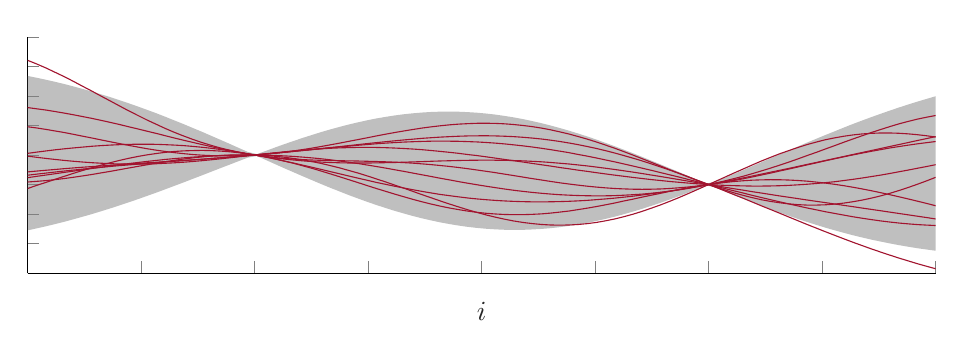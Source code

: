 % This file was created by matlab2tikz.
%
%The latest updates can be retrieved from
%  http://www.mathworks.com/matlabcentral/fileexchange/22022-matlab2tikz-matlab2tikz
%where you can also make suggestions and rate matlab2tikz.
%
\definecolor{mycolor1}{rgb}{0.635,0.078,0.184}%
%
\begin{tikzpicture}[%
trim axis left,
trim axis right
]

\begin{axis}[%
width=0.951\linewidth,
height=3cm,
at={(0\linewidth,0cm)},
scale only axis,
xmin=0,
xmax=4,
xtick={0,0.5,1,1.5,2,2.5,3,3.5,4},
xticklabels={{}},
xlabel style={font=\color{white!15!black}},
xlabel={$i$},
ymin=-2,
ymax=2,
ytick={-2,-1.5,-1,-0.5,0,0.5,1,1.5,2},
yticklabels={{}},
ylabel style={font=\color{white!15!black}},
ylabel={$x(i)$},
axis background/.style={fill=white},
axis x line*=bottom,
axis y line*=left
]

\addplot[area legend, draw=none, fill=gray, fill opacity=0.5, forget plot]
table[row sep=crcr] {%
x	y\\
0	1.339\\
0.04	1.308\\
0.081	1.274\\
0.121	1.239\\
0.162	1.201\\
0.202	1.161\\
0.242	1.119\\
0.283	1.075\\
0.323	1.028\\
0.364	0.98\\
0.404	0.929\\
0.444	0.877\\
0.485	0.822\\
0.525	0.766\\
0.566	0.708\\
0.606	0.648\\
0.646	0.586\\
0.687	0.523\\
0.727	0.458\\
0.768	0.393\\
0.808	0.326\\
0.848	0.259\\
0.889	0.19\\
0.929	0.121\\
0.97	0.052\\
1.01	0.015\\
1.051	0.072\\
1.091	0.129\\
1.131	0.184\\
1.172	0.238\\
1.212	0.29\\
1.253	0.34\\
1.293	0.388\\
1.333	0.433\\
1.374	0.476\\
1.414	0.516\\
1.455	0.553\\
1.495	0.587\\
1.535	0.618\\
1.576	0.645\\
1.616	0.669\\
1.657	0.69\\
1.697	0.706\\
1.737	0.719\\
1.778	0.729\\
1.818	0.734\\
1.859	0.735\\
1.899	0.733\\
1.939	0.726\\
1.98	0.716\\
2.02	0.702\\
2.061	0.684\\
2.101	0.662\\
2.141	0.637\\
2.182	0.608\\
2.222	0.575\\
2.263	0.539\\
2.303	0.5\\
2.343	0.458\\
2.384	0.413\\
2.424	0.365\\
2.465	0.314\\
2.505	0.262\\
2.545	0.206\\
2.586	0.149\\
2.626	0.09\\
2.667	0.03\\
2.707	-0.032\\
2.747	-0.095\\
2.788	-0.159\\
2.828	-0.223\\
2.869	-0.288\\
2.909	-0.353\\
2.949	-0.419\\
2.99	-0.484\\
3.03	-0.452\\
3.071	-0.388\\
3.111	-0.322\\
3.152	-0.256\\
3.192	-0.189\\
3.232	-0.122\\
3.273	-0.055\\
3.313	0.012\\
3.354	0.079\\
3.394	0.145\\
3.434	0.211\\
3.475	0.276\\
3.515	0.34\\
3.556	0.403\\
3.596	0.465\\
3.636	0.526\\
3.677	0.585\\
3.717	0.642\\
3.758	0.698\\
3.798	0.752\\
3.838	0.804\\
3.879	0.855\\
3.919	0.903\\
3.96	0.95\\
4	0.995\\
4	-1.621\\
3.96	-1.6\\
3.919	-1.578\\
3.879	-1.553\\
3.838	-1.526\\
3.798	-1.497\\
3.758	-1.466\\
3.717	-1.433\\
3.677	-1.397\\
3.636	-1.359\\
3.596	-1.318\\
3.556	-1.276\\
3.515	-1.231\\
3.475	-1.184\\
3.434	-1.134\\
3.394	-1.083\\
3.354	-1.03\\
3.313	-0.975\\
3.273	-0.918\\
3.232	-0.859\\
3.192	-0.799\\
3.152	-0.738\\
3.111	-0.676\\
3.071	-0.613\\
3.03	-0.548\\
2.99	-0.516\\
2.949	-0.578\\
2.909	-0.638\\
2.869	-0.697\\
2.828	-0.754\\
2.788	-0.809\\
2.747	-0.861\\
2.707	-0.911\\
2.667	-0.958\\
2.626	-1.003\\
2.586	-1.044\\
2.545	-1.082\\
2.505	-1.117\\
2.465	-1.149\\
2.424	-1.177\\
2.384	-1.201\\
2.343	-1.222\\
2.303	-1.239\\
2.263	-1.252\\
2.222	-1.261\\
2.182	-1.267\\
2.141	-1.268\\
2.101	-1.266\\
2.061	-1.259\\
2.02	-1.249\\
1.98	-1.235\\
1.939	-1.217\\
1.899	-1.195\\
1.859	-1.17\\
1.818	-1.141\\
1.778	-1.108\\
1.737	-1.072\\
1.697	-1.033\\
1.657	-0.99\\
1.616	-0.945\\
1.576	-0.896\\
1.535	-0.845\\
1.495	-0.792\\
1.455	-0.736\\
1.414	-0.678\\
1.374	-0.617\\
1.333	-0.555\\
1.293	-0.492\\
1.253	-0.427\\
1.212	-0.36\\
1.172	-0.293\\
1.131	-0.225\\
1.091	-0.156\\
1.051	-0.087\\
1.01	-0.017\\
0.97	-0.044\\
0.929	-0.104\\
0.889	-0.164\\
0.848	-0.224\\
0.808	-0.284\\
0.768	-0.344\\
0.727	-0.404\\
0.687	-0.464\\
0.646	-0.523\\
0.606	-0.581\\
0.566	-0.638\\
0.525	-0.694\\
0.485	-0.749\\
0.444	-0.802\\
0.404	-0.854\\
0.364	-0.904\\
0.323	-0.953\\
0.283	-1.0\\
0.242	-1.045\\
0.202	-1.088\\
0.162	-1.13\\
0.121	-1.169\\
0.081	-1.207\\
0.04	-1.242\\
0	-1.276\\
}--cycle;
\addplot [color=mycolor1, forget plot]
  table[row sep=crcr]{%
0	0.478\\
0.04	0.458\\
0.081	0.433\\
0.121	0.407\\
0.162	0.38\\
0.202	0.35\\
0.242	0.319\\
0.283	0.288\\
0.323	0.256\\
0.364	0.224\\
0.404	0.194\\
0.444	0.164\\
0.485	0.135\\
0.525	0.107\\
0.566	0.082\\
0.606	0.06\\
0.646	0.04\\
0.687	0.023\\
0.727	0.008\\
0.768	-0.003\\
0.808	-0.01\\
0.848	-0.014\\
0.889	-0.016\\
0.929	-0.012\\
0.97	-0.006\\
1.01	0.003\\
1.051	0.015\\
1.091	0.03\\
1.131	0.048\\
1.172	0.069\\
1.212	0.092\\
1.253	0.117\\
1.293	0.144\\
1.333	0.172\\
1.374	0.201\\
1.414	0.231\\
1.455	0.261\\
1.495	0.291\\
1.535	0.322\\
1.576	0.352\\
1.616	0.38\\
1.657	0.407\\
1.697	0.432\\
1.737	0.456\\
1.778	0.477\\
1.818	0.495\\
1.859	0.511\\
1.899	0.523\\
1.939	0.531\\
1.98	0.537\\
2.02	0.538\\
2.061	0.535\\
2.101	0.528\\
2.141	0.516\\
2.182	0.5\\
2.222	0.481\\
2.263	0.456\\
2.303	0.427\\
2.343	0.393\\
2.384	0.356\\
2.424	0.314\\
2.465	0.269\\
2.505	0.221\\
2.545	0.169\\
2.586	0.115\\
2.626	0.058\\
2.667	-0.002\\
2.707	-0.062\\
2.747	-0.123\\
2.788	-0.186\\
2.828	-0.248\\
2.869	-0.31\\
2.909	-0.37\\
2.949	-0.429\\
2.99	-0.486\\
3.03	-0.54\\
3.071	-0.592\\
3.111	-0.64\\
3.152	-0.683\\
3.192	-0.722\\
3.232	-0.757\\
3.273	-0.786\\
3.313	-0.809\\
3.354	-0.828\\
3.394	-0.841\\
3.434	-0.848\\
3.475	-0.848\\
3.515	-0.843\\
3.556	-0.831\\
3.596	-0.814\\
3.636	-0.791\\
3.677	-0.763\\
3.717	-0.73\\
3.758	-0.692\\
3.798	-0.649\\
3.838	-0.602\\
3.879	-0.55\\
3.919	-0.496\\
3.96	-0.438\\
4	-0.378\\
};
\addplot [color=mycolor1, forget plot]
  table[row sep=crcr]{%
0	1.603\\
0.04	1.541\\
0.081	1.473\\
0.121	1.4\\
0.162	1.325\\
0.202	1.246\\
0.242	1.164\\
0.283	1.082\\
0.323	0.998\\
0.364	0.915\\
0.404	0.832\\
0.444	0.75\\
0.485	0.671\\
0.525	0.594\\
0.566	0.521\\
0.606	0.45\\
0.646	0.384\\
0.687	0.322\\
0.727	0.265\\
0.768	0.211\\
0.808	0.164\\
0.848	0.12\\
0.889	0.082\\
0.929	0.048\\
0.97	0.019\\
1.01	-0.006\\
1.051	-0.026\\
1.091	-0.044\\
1.131	-0.059\\
1.172	-0.07\\
1.212	-0.078\\
1.253	-0.085\\
1.293	-0.09\\
1.333	-0.094\\
1.374	-0.097\\
1.414	-0.099\\
1.455	-0.102\\
1.495	-0.106\\
1.535	-0.11\\
1.576	-0.115\\
1.616	-0.121\\
1.657	-0.129\\
1.697	-0.138\\
1.737	-0.15\\
1.778	-0.163\\
1.818	-0.178\\
1.859	-0.194\\
1.899	-0.212\\
1.939	-0.232\\
1.98	-0.254\\
2.02	-0.276\\
2.061	-0.299\\
2.101	-0.324\\
2.141	-0.348\\
2.182	-0.374\\
2.222	-0.399\\
2.263	-0.423\\
2.303	-0.447\\
2.343	-0.47\\
2.384	-0.491\\
2.424	-0.51\\
2.465	-0.528\\
2.505	-0.543\\
2.545	-0.556\\
2.586	-0.567\\
2.626	-0.574\\
2.667	-0.579\\
2.707	-0.581\\
2.747	-0.579\\
2.788	-0.575\\
2.828	-0.567\\
2.869	-0.555\\
2.909	-0.542\\
2.949	-0.526\\
2.99	-0.505\\
3.03	-0.484\\
3.071	-0.458\\
3.111	-0.431\\
3.152	-0.403\\
3.192	-0.372\\
3.232	-0.339\\
3.273	-0.306\\
3.313	-0.271\\
3.354	-0.237\\
3.394	-0.202\\
3.434	-0.167\\
3.475	-0.132\\
3.515	-0.097\\
3.556	-0.063\\
3.596	-0.03\\
3.636	0.002\\
3.677	0.033\\
3.717	0.063\\
3.758	0.091\\
3.798	0.119\\
3.838	0.143\\
3.879	0.167\\
3.919	0.189\\
3.96	0.209\\
4	0.228\\
};
\addplot [color=mycolor1, forget plot]
  table[row sep=crcr]{%
0	-0.457\\
0.04	-0.446\\
0.081	-0.433\\
0.121	-0.417\\
0.162	-0.398\\
0.202	-0.377\\
0.242	-0.354\\
0.283	-0.33\\
0.323	-0.303\\
0.364	-0.277\\
0.404	-0.249\\
0.444	-0.221\\
0.485	-0.193\\
0.525	-0.166\\
0.566	-0.139\\
0.606	-0.114\\
0.646	-0.09\\
0.687	-0.068\\
0.727	-0.049\\
0.768	-0.032\\
0.808	-0.018\\
0.848	-0.008\\
0.889	-0.001\\
0.929	0.003\\
0.97	0.002\\
1.01	-0.002\\
1.051	-0.009\\
1.091	-0.022\\
1.131	-0.038\\
1.172	-0.059\\
1.212	-0.083\\
1.253	-0.111\\
1.293	-0.143\\
1.333	-0.179\\
1.374	-0.218\\
1.414	-0.261\\
1.455	-0.305\\
1.495	-0.353\\
1.535	-0.403\\
1.576	-0.455\\
1.616	-0.508\\
1.657	-0.561\\
1.697	-0.616\\
1.737	-0.671\\
1.778	-0.725\\
1.818	-0.778\\
1.859	-0.831\\
1.899	-0.88\\
1.939	-0.928\\
1.98	-0.973\\
2.02	-1.015\\
2.061	-1.053\\
2.101	-1.087\\
2.141	-1.117\\
2.182	-1.142\\
2.222	-1.161\\
2.263	-1.176\\
2.303	-1.185\\
2.343	-1.188\\
2.384	-1.185\\
2.424	-1.177\\
2.465	-1.162\\
2.505	-1.142\\
2.545	-1.115\\
2.586	-1.083\\
2.626	-1.045\\
2.667	-1.002\\
2.707	-0.954\\
2.747	-0.901\\
2.788	-0.845\\
2.828	-0.785\\
2.869	-0.721\\
2.909	-0.655\\
2.949	-0.587\\
2.99	-0.517\\
3.03	-0.447\\
3.071	-0.376\\
3.111	-0.306\\
3.152	-0.237\\
3.192	-0.169\\
3.232	-0.102\\
3.273	-0.039\\
3.313	0.021\\
3.354	0.076\\
3.394	0.129\\
3.434	0.177\\
3.475	0.22\\
3.515	0.259\\
3.556	0.291\\
3.596	0.318\\
3.636	0.34\\
3.677	0.357\\
3.717	0.367\\
3.758	0.373\\
3.798	0.373\\
3.838	0.368\\
3.879	0.358\\
3.919	0.344\\
3.96	0.326\\
4	0.304\\
};
\addplot [color=mycolor1, forget plot]
  table[row sep=crcr]{%
0	-0.384\\
0.04	-0.361\\
0.081	-0.339\\
0.121	-0.317\\
0.162	-0.294\\
0.202	-0.273\\
0.242	-0.25\\
0.283	-0.228\\
0.323	-0.207\\
0.364	-0.185\\
0.404	-0.165\\
0.444	-0.146\\
0.485	-0.127\\
0.525	-0.109\\
0.566	-0.092\\
0.606	-0.075\\
0.646	-0.061\\
0.687	-0.048\\
0.727	-0.036\\
0.768	-0.026\\
0.808	-0.017\\
0.848	-0.01\\
0.889	-0.004\\
0.929	-0.001\\
0.97	0.0\\
1.01	-0.001\\
1.051	-0.002\\
1.091	-0.008\\
1.131	-0.015\\
1.172	-0.024\\
1.212	-0.036\\
1.253	-0.049\\
1.293	-0.064\\
1.333	-0.081\\
1.374	-0.101\\
1.414	-0.123\\
1.455	-0.144\\
1.495	-0.169\\
1.535	-0.194\\
1.576	-0.221\\
1.616	-0.249\\
1.657	-0.277\\
1.697	-0.306\\
1.737	-0.335\\
1.778	-0.364\\
1.818	-0.394\\
1.859	-0.422\\
1.899	-0.451\\
1.939	-0.478\\
1.98	-0.504\\
2.02	-0.529\\
2.061	-0.553\\
2.101	-0.576\\
2.141	-0.597\\
2.182	-0.616\\
2.222	-0.633\\
2.263	-0.648\\
2.303	-0.661\\
2.343	-0.672\\
2.384	-0.68\\
2.424	-0.686\\
2.465	-0.69\\
2.505	-0.692\\
2.545	-0.691\\
2.586	-0.688\\
2.626	-0.681\\
2.667	-0.672\\
2.707	-0.662\\
2.747	-0.648\\
2.788	-0.631\\
2.828	-0.612\\
2.869	-0.59\\
2.909	-0.566\\
2.949	-0.538\\
2.99	-0.508\\
3.03	-0.475\\
3.071	-0.439\\
3.111	-0.4\\
3.152	-0.36\\
3.192	-0.316\\
3.232	-0.27\\
3.273	-0.222\\
3.313	-0.171\\
3.354	-0.119\\
3.394	-0.065\\
3.434	-0.009\\
3.475	0.046\\
3.515	0.103\\
3.556	0.16\\
3.596	0.217\\
3.636	0.272\\
3.677	0.327\\
3.717	0.381\\
3.758	0.432\\
3.798	0.481\\
3.838	0.527\\
3.879	0.569\\
3.919	0.607\\
3.96	0.64\\
4	0.669\\
};
\addplot [color=mycolor1, forget plot]
  table[row sep=crcr]{%
0	-0.567\\
0.04	-0.514\\
0.081	-0.463\\
0.121	-0.411\\
0.162	-0.36\\
0.202	-0.31\\
0.242	-0.262\\
0.283	-0.216\\
0.323	-0.172\\
0.364	-0.13\\
0.404	-0.092\\
0.444	-0.057\\
0.485	-0.025\\
0.525	0.002\\
0.566	0.025\\
0.606	0.045\\
0.646	0.06\\
0.687	0.07\\
0.727	0.075\\
0.768	0.078\\
0.808	0.075\\
0.848	0.067\\
0.889	0.055\\
0.929	0.039\\
0.97	0.018\\
1.01	-0.007\\
1.051	-0.035\\
1.091	-0.067\\
1.131	-0.103\\
1.172	-0.141\\
1.212	-0.183\\
1.253	-0.226\\
1.293	-0.272\\
1.333	-0.319\\
1.374	-0.368\\
1.414	-0.417\\
1.455	-0.467\\
1.495	-0.517\\
1.535	-0.566\\
1.576	-0.614\\
1.616	-0.661\\
1.657	-0.707\\
1.697	-0.751\\
1.737	-0.792\\
1.778	-0.831\\
1.818	-0.866\\
1.859	-0.898\\
1.899	-0.925\\
1.939	-0.95\\
1.98	-0.971\\
2.02	-0.987\\
2.061	-0.999\\
2.101	-1.007\\
2.141	-1.01\\
2.182	-1.01\\
2.222	-1.005\\
2.263	-0.997\\
2.303	-0.984\\
2.343	-0.967\\
2.384	-0.949\\
2.424	-0.925\\
2.465	-0.9\\
2.505	-0.873\\
2.545	-0.844\\
2.586	-0.813\\
2.626	-0.779\\
2.667	-0.747\\
2.707	-0.713\\
2.747	-0.681\\
2.788	-0.649\\
2.828	-0.616\\
2.869	-0.585\\
2.909	-0.557\\
2.949	-0.53\\
2.99	-0.506\\
3.03	-0.483\\
3.071	-0.465\\
3.111	-0.449\\
3.152	-0.436\\
3.192	-0.426\\
3.232	-0.421\\
3.273	-0.418\\
3.313	-0.419\\
3.354	-0.424\\
3.394	-0.432\\
3.434	-0.443\\
3.475	-0.459\\
3.515	-0.476\\
3.556	-0.497\\
3.596	-0.52\\
3.636	-0.546\\
3.677	-0.575\\
3.717	-0.605\\
3.758	-0.638\\
3.798	-0.672\\
3.838	-0.707\\
3.879	-0.744\\
3.919	-0.781\\
3.96	-0.82\\
4	-0.859\\
};
\addplot [color=mycolor1, forget plot]
  table[row sep=crcr]{%
0	-0.286\\
0.04	-0.272\\
0.081	-0.258\\
0.121	-0.245\\
0.162	-0.231\\
0.202	-0.219\\
0.242	-0.207\\
0.283	-0.196\\
0.323	-0.185\\
0.364	-0.174\\
0.404	-0.163\\
0.444	-0.153\\
0.485	-0.143\\
0.525	-0.132\\
0.566	-0.123\\
0.606	-0.112\\
0.646	-0.102\\
0.687	-0.092\\
0.727	-0.082\\
0.768	-0.071\\
0.808	-0.059\\
0.848	-0.048\\
0.889	-0.036\\
0.929	-0.024\\
0.97	-0.01\\
1.01	0.004\\
1.051	0.018\\
1.091	0.032\\
1.131	0.046\\
1.172	0.061\\
1.212	0.076\\
1.253	0.091\\
1.293	0.107\\
1.333	0.122\\
1.374	0.136\\
1.414	0.15\\
1.455	0.165\\
1.495	0.177\\
1.535	0.19\\
1.576	0.201\\
1.616	0.21\\
1.657	0.219\\
1.697	0.225\\
1.737	0.23\\
1.778	0.234\\
1.818	0.235\\
1.859	0.234\\
1.899	0.232\\
1.939	0.227\\
1.98	0.221\\
2.02	0.212\\
2.061	0.201\\
2.101	0.188\\
2.141	0.172\\
2.182	0.155\\
2.222	0.136\\
2.263	0.114\\
2.303	0.091\\
2.343	0.066\\
2.384	0.04\\
2.424	0.01\\
2.465	-0.019\\
2.505	-0.05\\
2.545	-0.083\\
2.586	-0.116\\
2.626	-0.151\\
2.667	-0.187\\
2.707	-0.223\\
2.747	-0.259\\
2.788	-0.298\\
2.828	-0.335\\
2.869	-0.373\\
2.909	-0.413\\
2.949	-0.452\\
2.99	-0.49\\
3.03	-0.529\\
3.071	-0.568\\
3.111	-0.606\\
3.152	-0.644\\
3.192	-0.683\\
3.232	-0.72\\
3.273	-0.757\\
3.313	-0.793\\
3.354	-0.829\\
3.394	-0.863\\
3.434	-0.897\\
3.475	-0.929\\
3.515	-0.961\\
3.556	-0.99\\
3.596	-1.018\\
3.636	-1.046\\
3.677	-1.071\\
3.717	-1.094\\
3.758	-1.116\\
3.798	-1.135\\
3.838	-1.152\\
3.879	-1.166\\
3.919	-1.178\\
3.96	-1.187\\
4	-1.194\\
};
\addplot [color=mycolor1, forget plot]
  table[row sep=crcr]{%
0	-0.019\\
0.04	-0.039\\
0.081	-0.058\\
0.121	-0.075\\
0.162	-0.092\\
0.202	-0.106\\
0.242	-0.119\\
0.283	-0.13\\
0.323	-0.139\\
0.364	-0.147\\
0.404	-0.152\\
0.444	-0.154\\
0.485	-0.154\\
0.525	-0.152\\
0.566	-0.148\\
0.606	-0.14\\
0.646	-0.132\\
0.687	-0.122\\
0.727	-0.11\\
0.768	-0.096\\
0.808	-0.081\\
0.848	-0.065\\
0.889	-0.048\\
0.929	-0.03\\
0.97	-0.014\\
1.01	0.005\\
1.051	0.022\\
1.091	0.038\\
1.131	0.054\\
1.172	0.069\\
1.212	0.083\\
1.253	0.094\\
1.293	0.105\\
1.333	0.114\\
1.374	0.121\\
1.414	0.125\\
1.455	0.129\\
1.495	0.129\\
1.535	0.128\\
1.576	0.124\\
1.616	0.118\\
1.657	0.11\\
1.697	0.101\\
1.737	0.09\\
1.778	0.076\\
1.818	0.061\\
1.859	0.045\\
1.899	0.028\\
1.939	0.008\\
1.98	-0.01\\
2.02	-0.031\\
2.061	-0.053\\
2.101	-0.075\\
2.141	-0.097\\
2.182	-0.119\\
2.222	-0.142\\
2.263	-0.165\\
2.303	-0.187\\
2.343	-0.211\\
2.384	-0.233\\
2.424	-0.256\\
2.465	-0.277\\
2.505	-0.299\\
2.545	-0.32\\
2.586	-0.341\\
2.626	-0.36\\
2.667	-0.38\\
2.707	-0.398\\
2.747	-0.416\\
2.788	-0.432\\
2.828	-0.448\\
2.869	-0.462\\
2.909	-0.475\\
2.949	-0.487\\
2.99	-0.498\\
3.03	-0.507\\
3.071	-0.514\\
3.111	-0.519\\
3.152	-0.523\\
3.192	-0.526\\
3.232	-0.526\\
3.273	-0.524\\
3.313	-0.52\\
3.354	-0.514\\
3.394	-0.505\\
3.434	-0.495\\
3.475	-0.482\\
3.515	-0.468\\
3.556	-0.452\\
3.596	-0.432\\
3.636	-0.412\\
3.677	-0.389\\
3.717	-0.365\\
3.758	-0.34\\
3.798	-0.313\\
3.838	-0.284\\
3.879	-0.255\\
3.919	-0.225\\
3.96	-0.195\\
4	-0.164\\
};
\addplot [color=mycolor1, forget plot]
  table[row sep=crcr]{%
0	0.803\\
0.04	0.782\\
0.081	0.761\\
0.121	0.736\\
0.162	0.709\\
0.202	0.681\\
0.242	0.651\\
0.283	0.62\\
0.323	0.587\\
0.364	0.552\\
0.404	0.517\\
0.444	0.479\\
0.485	0.442\\
0.525	0.404\\
0.566	0.366\\
0.606	0.327\\
0.646	0.288\\
0.687	0.25\\
0.727	0.214\\
0.768	0.177\\
0.808	0.142\\
0.848	0.109\\
0.889	0.078\\
0.929	0.047\\
0.97	0.02\\
1.01	-0.007\\
1.051	-0.03\\
1.091	-0.051\\
1.131	-0.069\\
1.172	-0.085\\
1.212	-0.099\\
1.253	-0.111\\
1.293	-0.12\\
1.333	-0.127\\
1.374	-0.132\\
1.414	-0.135\\
1.455	-0.136\\
1.495	-0.136\\
1.535	-0.133\\
1.576	-0.13\\
1.616	-0.127\\
1.657	-0.122\\
1.697	-0.117\\
1.737	-0.112\\
1.778	-0.106\\
1.818	-0.101\\
1.859	-0.097\\
1.899	-0.093\\
1.939	-0.09\\
1.98	-0.088\\
2.02	-0.087\\
2.061	-0.088\\
2.101	-0.09\\
2.141	-0.094\\
2.182	-0.099\\
2.222	-0.107\\
2.263	-0.115\\
2.303	-0.126\\
2.343	-0.139\\
2.384	-0.152\\
2.424	-0.168\\
2.465	-0.185\\
2.505	-0.204\\
2.545	-0.224\\
2.586	-0.245\\
2.626	-0.267\\
2.667	-0.29\\
2.707	-0.314\\
2.747	-0.339\\
2.788	-0.364\\
2.828	-0.39\\
2.869	-0.416\\
2.909	-0.442\\
2.949	-0.468\\
2.99	-0.493\\
3.03	-0.519\\
3.071	-0.545\\
3.111	-0.571\\
3.152	-0.595\\
3.192	-0.621\\
3.232	-0.644\\
3.273	-0.669\\
3.313	-0.693\\
3.354	-0.716\\
3.394	-0.739\\
3.434	-0.762\\
3.475	-0.785\\
3.515	-0.807\\
3.556	-0.83\\
3.596	-0.853\\
3.636	-0.875\\
3.677	-0.899\\
3.717	-0.921\\
3.758	-0.944\\
3.798	-0.967\\
3.838	-0.99\\
3.879	-1.013\\
3.919	-1.036\\
3.96	-1.059\\
4	-1.083\\
};
\addplot [color=mycolor1, forget plot]
  table[row sep=crcr]{%
0	-0.342\\
0.04	-0.324\\
0.081	-0.306\\
0.121	-0.288\\
0.162	-0.271\\
0.202	-0.255\\
0.242	-0.239\\
0.283	-0.223\\
0.323	-0.209\\
0.364	-0.194\\
0.404	-0.18\\
0.444	-0.168\\
0.485	-0.155\\
0.525	-0.142\\
0.566	-0.13\\
0.606	-0.118\\
0.646	-0.106\\
0.687	-0.095\\
0.727	-0.083\\
0.768	-0.072\\
0.808	-0.06\\
0.848	-0.048\\
0.889	-0.035\\
0.929	-0.023\\
0.97	-0.009\\
1.01	0.004\\
1.051	0.018\\
1.091	0.032\\
1.131	0.046\\
1.172	0.061\\
1.212	0.077\\
1.253	0.093\\
1.293	0.11\\
1.333	0.126\\
1.374	0.142\\
1.414	0.159\\
1.455	0.176\\
1.495	0.193\\
1.535	0.209\\
1.576	0.225\\
1.616	0.24\\
1.657	0.255\\
1.697	0.268\\
1.737	0.282\\
1.778	0.293\\
1.818	0.303\\
1.859	0.311\\
1.899	0.318\\
1.939	0.323\\
1.98	0.325\\
2.02	0.326\\
2.061	0.323\\
2.101	0.318\\
2.141	0.311\\
2.182	0.3\\
2.222	0.287\\
2.263	0.271\\
2.303	0.252\\
2.343	0.23\\
2.384	0.204\\
2.424	0.176\\
2.465	0.144\\
2.505	0.111\\
2.545	0.074\\
2.586	0.034\\
2.626	-0.009\\
2.667	-0.054\\
2.707	-0.1\\
2.747	-0.15\\
2.788	-0.202\\
2.828	-0.255\\
2.869	-0.31\\
2.909	-0.367\\
2.949	-0.426\\
2.99	-0.485\\
3.03	-0.545\\
3.071	-0.608\\
3.111	-0.67\\
3.152	-0.732\\
3.192	-0.796\\
3.232	-0.86\\
3.273	-0.923\\
3.313	-0.986\\
3.354	-1.051\\
3.394	-1.114\\
3.434	-1.177\\
3.475	-1.239\\
3.515	-1.3\\
3.556	-1.361\\
3.596	-1.42\\
3.636	-1.478\\
3.677	-1.535\\
3.717	-1.59\\
3.758	-1.644\\
3.798	-1.695\\
3.838	-1.745\\
3.879	-1.793\\
3.919	-1.84\\
3.96	-1.884\\
4	-1.926\\
};
\addplot [color=mycolor1, forget plot]
  table[row sep=crcr]{%
0	0.028\\
0.04	0.049\\
0.081	0.069\\
0.121	0.088\\
0.162	0.105\\
0.202	0.12\\
0.242	0.134\\
0.283	0.148\\
0.323	0.159\\
0.364	0.168\\
0.404	0.175\\
0.444	0.18\\
0.485	0.183\\
0.525	0.182\\
0.566	0.181\\
0.606	0.175\\
0.646	0.168\\
0.687	0.159\\
0.727	0.146\\
0.768	0.131\\
0.808	0.114\\
0.848	0.094\\
0.889	0.072\\
0.929	0.047\\
0.97	0.021\\
1.01	-0.007\\
1.051	-0.037\\
1.091	-0.069\\
1.131	-0.103\\
1.172	-0.137\\
1.212	-0.172\\
1.253	-0.208\\
1.293	-0.244\\
1.333	-0.281\\
1.374	-0.318\\
1.414	-0.355\\
1.455	-0.392\\
1.495	-0.427\\
1.535	-0.463\\
1.576	-0.496\\
1.616	-0.528\\
1.657	-0.559\\
1.697	-0.588\\
1.737	-0.616\\
1.778	-0.643\\
1.818	-0.668\\
1.859	-0.689\\
1.899	-0.709\\
1.939	-0.728\\
1.98	-0.744\\
2.02	-0.757\\
2.061	-0.769\\
2.101	-0.778\\
2.141	-0.785\\
2.182	-0.79\\
2.222	-0.793\\
2.263	-0.794\\
2.303	-0.792\\
2.343	-0.789\\
2.384	-0.784\\
2.424	-0.777\\
2.465	-0.768\\
2.505	-0.756\\
2.545	-0.744\\
2.586	-0.73\\
2.626	-0.714\\
2.667	-0.697\\
2.707	-0.677\\
2.747	-0.657\\
2.788	-0.635\\
2.828	-0.612\\
2.869	-0.587\\
2.909	-0.561\\
2.949	-0.535\\
2.99	-0.507\\
3.03	-0.478\\
3.071	-0.449\\
3.111	-0.419\\
3.152	-0.388\\
3.192	-0.356\\
3.232	-0.324\\
3.273	-0.291\\
3.313	-0.259\\
3.354	-0.226\\
3.394	-0.193\\
3.434	-0.159\\
3.475	-0.126\\
3.515	-0.092\\
3.556	-0.058\\
3.596	-0.025\\
3.636	0.009\\
3.677	0.043\\
3.717	0.076\\
3.758	0.11\\
3.798	0.144\\
3.838	0.177\\
3.879	0.211\\
3.919	0.245\\
3.96	0.278\\
4	0.312\\
};
\end{axis}
\end{tikzpicture}%